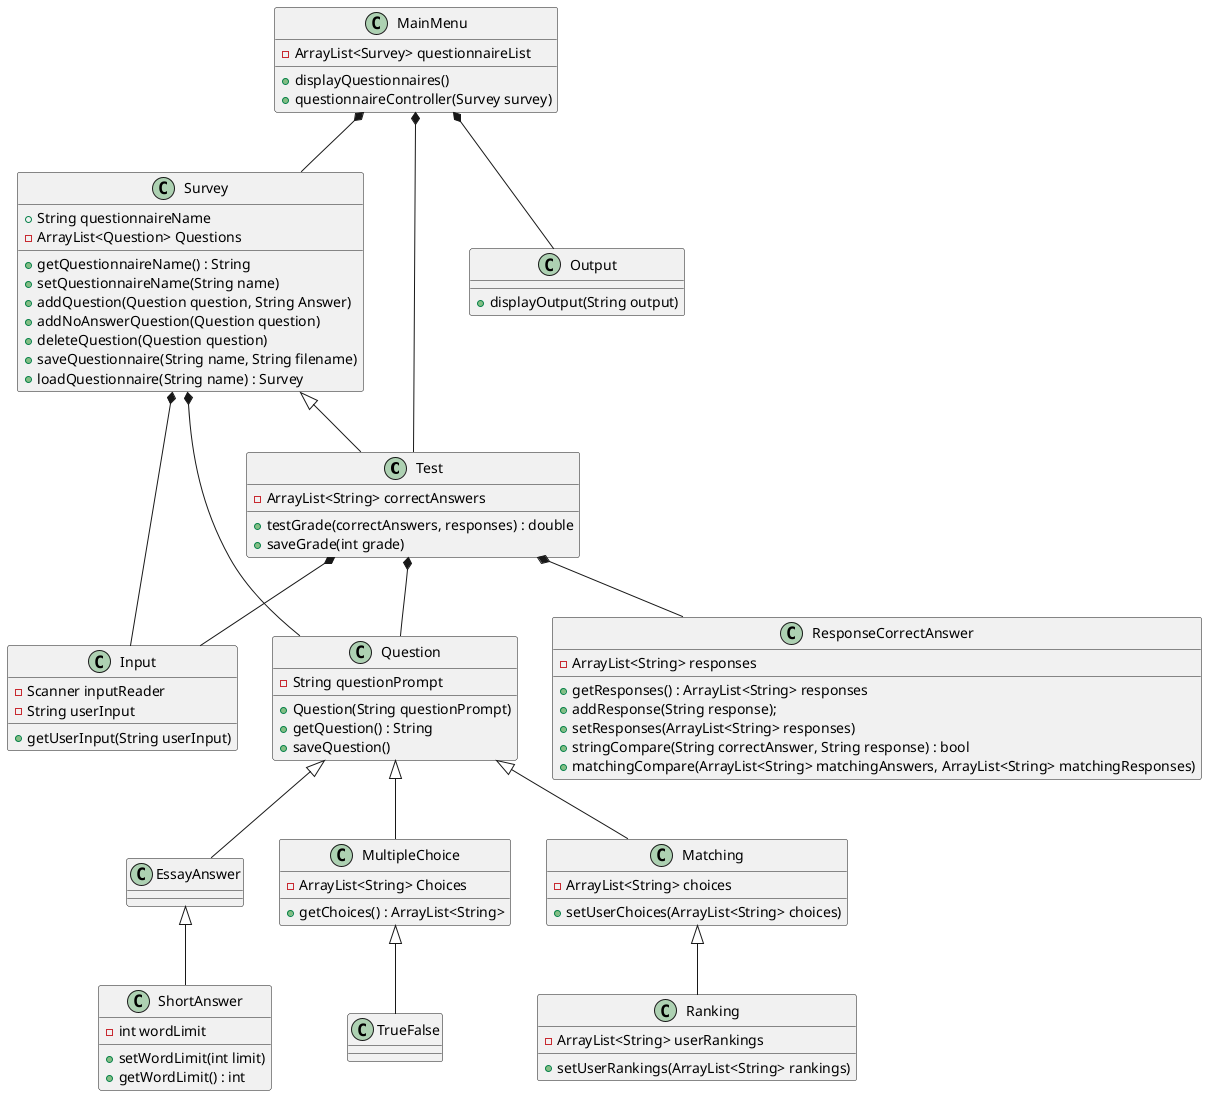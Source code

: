@startuml

' Test types
class Test
class Survey

' Questions
abstract class Question
class TrueFalse
class ShortAnswer
class EssayAnswer
class MultipleChoice
class Ranking
class Matching

' drivers
class Input
class Output
class ResponseCorrectAnswer

' controllers
class MainMenu


MainMenu *-- Test
MainMenu *-- Survey
MainMenu *-- Output


class MainMenu {
-ArrayList<Survey> questionnaireList

+displayQuestionnaires()
+questionnaireController(Survey survey)
}



Survey <|-- Test
Survey *-- Question
Survey *-- Input
Test *-- Input
Test *-- Question

class Survey {
+ String questionnaireName
- ArrayList<Question> Questions
+ getQuestionnaireName() : String
+ setQuestionnaireName(String name)
+ addQuestion(Question question, String Answer)
+ addNoAnswerQuestion(Question question)
+ deleteQuestion(Question question)
+ saveQuestionnaire(String name, String filename)
+ loadQuestionnaire(String name) : Survey
}

class Test {
-ArrayList<String> correctAnswers
+testGrade(correctAnswers, responses) : double
+saveGrade(int grade)
}


class Input {
-Scanner inputReader
-String userInput
+getUserInput(String userInput)
}

class Output {
+displayOutput(String output)
}

Question <|-- MultipleChoice
Question <|-- EssayAnswer
Question <|-- Matching
MultipleChoice <|-- TrueFalse
EssayAnswer <|-- ShortAnswer
Matching <|-- Ranking


class Question {
-String questionPrompt
+Question(String questionPrompt)
+getQuestion() : String
+saveQuestion()
}

class EssayAnswer{
}

class ShortAnswer{
-int wordLimit
+setWordLimit(int limit)
+getWordLimit() : int
}

class MultipleChoice{
-ArrayList<String> Choices
+getChoices() : ArrayList<String>

}

class TrueFalse{
}

class Matching{
-ArrayList<String> choices
+setUserChoices(ArrayList<String> choices)
}

class Ranking{
-ArrayList<String> userRankings
+setUserRankings(ArrayList<String> rankings)
}

Test *-- ResponseCorrectAnswer

class ResponseCorrectAnswer {
-ArrayList<String> responses
+getResponses() : ArrayList<String> responses
+addResponse(String response);
+setResponses(ArrayList<String> responses)
+stringCompare(String correctAnswer, String response) : bool
+matchingCompare(ArrayList<String> matchingAnswers, ArrayList<String> matchingResponses)

}


@enduml